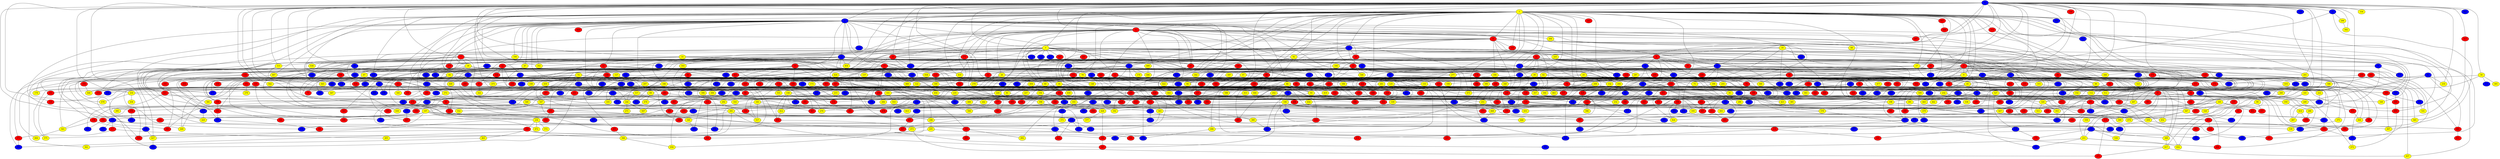 graph {
0 [style = filled fillcolor = blue];
1 [style = filled fillcolor = yellow];
2 [style = filled fillcolor = blue];
3 [style = filled fillcolor = yellow];
4 [style = filled fillcolor = red];
5 [style = filled fillcolor = red];
6 [style = filled fillcolor = red];
7 [style = filled fillcolor = red];
8 [style = filled fillcolor = red];
9 [style = filled fillcolor = yellow];
10 [style = filled fillcolor = yellow];
11 [style = filled fillcolor = red];
12 [style = filled fillcolor = red];
13 [style = filled fillcolor = blue];
14 [style = filled fillcolor = blue];
15 [style = filled fillcolor = blue];
16 [style = filled fillcolor = yellow];
17 [style = filled fillcolor = yellow];
18 [style = filled fillcolor = yellow];
19 [style = filled fillcolor = yellow];
20 [style = filled fillcolor = blue];
21 [style = filled fillcolor = blue];
22 [style = filled fillcolor = red];
23 [style = filled fillcolor = blue];
24 [style = filled fillcolor = red];
25 [style = filled fillcolor = yellow];
26 [style = filled fillcolor = yellow];
27 [style = filled fillcolor = blue];
28 [style = filled fillcolor = red];
29 [style = filled fillcolor = blue];
30 [style = filled fillcolor = blue];
31 [style = filled fillcolor = blue];
32 [style = filled fillcolor = red];
33 [style = filled fillcolor = red];
34 [style = filled fillcolor = red];
35 [style = filled fillcolor = red];
36 [style = filled fillcolor = blue];
37 [style = filled fillcolor = blue];
38 [style = filled fillcolor = red];
39 [style = filled fillcolor = yellow];
40 [style = filled fillcolor = red];
41 [style = filled fillcolor = blue];
42 [style = filled fillcolor = blue];
43 [style = filled fillcolor = red];
44 [style = filled fillcolor = yellow];
45 [style = filled fillcolor = yellow];
46 [style = filled fillcolor = blue];
47 [style = filled fillcolor = yellow];
48 [style = filled fillcolor = blue];
49 [style = filled fillcolor = blue];
50 [style = filled fillcolor = yellow];
51 [style = filled fillcolor = blue];
52 [style = filled fillcolor = blue];
53 [style = filled fillcolor = red];
54 [style = filled fillcolor = blue];
55 [style = filled fillcolor = blue];
56 [style = filled fillcolor = red];
57 [style = filled fillcolor = yellow];
58 [style = filled fillcolor = red];
59 [style = filled fillcolor = red];
60 [style = filled fillcolor = yellow];
61 [style = filled fillcolor = red];
62 [style = filled fillcolor = yellow];
63 [style = filled fillcolor = blue];
64 [style = filled fillcolor = blue];
65 [style = filled fillcolor = blue];
66 [style = filled fillcolor = red];
67 [style = filled fillcolor = yellow];
68 [style = filled fillcolor = yellow];
69 [style = filled fillcolor = yellow];
70 [style = filled fillcolor = blue];
71 [style = filled fillcolor = blue];
72 [style = filled fillcolor = yellow];
73 [style = filled fillcolor = red];
74 [style = filled fillcolor = red];
75 [style = filled fillcolor = yellow];
76 [style = filled fillcolor = red];
77 [style = filled fillcolor = red];
78 [style = filled fillcolor = yellow];
79 [style = filled fillcolor = blue];
80 [style = filled fillcolor = red];
81 [style = filled fillcolor = red];
82 [style = filled fillcolor = blue];
83 [style = filled fillcolor = red];
84 [style = filled fillcolor = yellow];
85 [style = filled fillcolor = yellow];
86 [style = filled fillcolor = red];
87 [style = filled fillcolor = red];
88 [style = filled fillcolor = red];
89 [style = filled fillcolor = yellow];
90 [style = filled fillcolor = red];
91 [style = filled fillcolor = yellow];
92 [style = filled fillcolor = yellow];
93 [style = filled fillcolor = yellow];
94 [style = filled fillcolor = yellow];
95 [style = filled fillcolor = blue];
96 [style = filled fillcolor = red];
97 [style = filled fillcolor = red];
98 [style = filled fillcolor = red];
99 [style = filled fillcolor = yellow];
100 [style = filled fillcolor = red];
101 [style = filled fillcolor = red];
102 [style = filled fillcolor = blue];
103 [style = filled fillcolor = blue];
104 [style = filled fillcolor = yellow];
105 [style = filled fillcolor = red];
106 [style = filled fillcolor = yellow];
107 [style = filled fillcolor = yellow];
108 [style = filled fillcolor = red];
109 [style = filled fillcolor = red];
110 [style = filled fillcolor = blue];
111 [style = filled fillcolor = blue];
112 [style = filled fillcolor = yellow];
113 [style = filled fillcolor = yellow];
114 [style = filled fillcolor = blue];
115 [style = filled fillcolor = blue];
116 [style = filled fillcolor = red];
117 [style = filled fillcolor = yellow];
118 [style = filled fillcolor = red];
119 [style = filled fillcolor = blue];
120 [style = filled fillcolor = red];
121 [style = filled fillcolor = red];
122 [style = filled fillcolor = yellow];
123 [style = filled fillcolor = red];
124 [style = filled fillcolor = blue];
125 [style = filled fillcolor = yellow];
126 [style = filled fillcolor = blue];
127 [style = filled fillcolor = yellow];
128 [style = filled fillcolor = red];
129 [style = filled fillcolor = red];
130 [style = filled fillcolor = blue];
131 [style = filled fillcolor = yellow];
132 [style = filled fillcolor = yellow];
133 [style = filled fillcolor = blue];
134 [style = filled fillcolor = red];
135 [style = filled fillcolor = red];
136 [style = filled fillcolor = blue];
137 [style = filled fillcolor = yellow];
138 [style = filled fillcolor = red];
139 [style = filled fillcolor = blue];
140 [style = filled fillcolor = blue];
141 [style = filled fillcolor = yellow];
142 [style = filled fillcolor = red];
143 [style = filled fillcolor = blue];
144 [style = filled fillcolor = red];
145 [style = filled fillcolor = blue];
146 [style = filled fillcolor = red];
147 [style = filled fillcolor = blue];
148 [style = filled fillcolor = yellow];
149 [style = filled fillcolor = red];
150 [style = filled fillcolor = red];
151 [style = filled fillcolor = red];
152 [style = filled fillcolor = yellow];
153 [style = filled fillcolor = blue];
154 [style = filled fillcolor = red];
155 [style = filled fillcolor = red];
156 [style = filled fillcolor = yellow];
157 [style = filled fillcolor = red];
158 [style = filled fillcolor = yellow];
159 [style = filled fillcolor = red];
160 [style = filled fillcolor = blue];
161 [style = filled fillcolor = blue];
162 [style = filled fillcolor = yellow];
163 [style = filled fillcolor = yellow];
164 [style = filled fillcolor = blue];
165 [style = filled fillcolor = yellow];
166 [style = filled fillcolor = yellow];
167 [style = filled fillcolor = blue];
168 [style = filled fillcolor = red];
169 [style = filled fillcolor = red];
170 [style = filled fillcolor = yellow];
171 [style = filled fillcolor = red];
172 [style = filled fillcolor = red];
173 [style = filled fillcolor = yellow];
174 [style = filled fillcolor = yellow];
175 [style = filled fillcolor = blue];
176 [style = filled fillcolor = red];
177 [style = filled fillcolor = red];
178 [style = filled fillcolor = blue];
179 [style = filled fillcolor = blue];
180 [style = filled fillcolor = yellow];
181 [style = filled fillcolor = red];
182 [style = filled fillcolor = red];
183 [style = filled fillcolor = yellow];
184 [style = filled fillcolor = yellow];
185 [style = filled fillcolor = red];
186 [style = filled fillcolor = yellow];
187 [style = filled fillcolor = yellow];
188 [style = filled fillcolor = red];
189 [style = filled fillcolor = red];
190 [style = filled fillcolor = red];
191 [style = filled fillcolor = red];
192 [style = filled fillcolor = yellow];
193 [style = filled fillcolor = yellow];
194 [style = filled fillcolor = yellow];
195 [style = filled fillcolor = red];
196 [style = filled fillcolor = red];
197 [style = filled fillcolor = red];
198 [style = filled fillcolor = yellow];
199 [style = filled fillcolor = yellow];
200 [style = filled fillcolor = red];
201 [style = filled fillcolor = yellow];
202 [style = filled fillcolor = blue];
203 [style = filled fillcolor = blue];
204 [style = filled fillcolor = yellow];
205 [style = filled fillcolor = red];
206 [style = filled fillcolor = red];
207 [style = filled fillcolor = yellow];
208 [style = filled fillcolor = yellow];
209 [style = filled fillcolor = blue];
210 [style = filled fillcolor = yellow];
211 [style = filled fillcolor = yellow];
212 [style = filled fillcolor = blue];
213 [style = filled fillcolor = red];
214 [style = filled fillcolor = red];
215 [style = filled fillcolor = yellow];
216 [style = filled fillcolor = yellow];
217 [style = filled fillcolor = red];
218 [style = filled fillcolor = red];
219 [style = filled fillcolor = red];
220 [style = filled fillcolor = yellow];
221 [style = filled fillcolor = red];
222 [style = filled fillcolor = yellow];
223 [style = filled fillcolor = red];
224 [style = filled fillcolor = red];
225 [style = filled fillcolor = yellow];
226 [style = filled fillcolor = blue];
227 [style = filled fillcolor = yellow];
228 [style = filled fillcolor = blue];
229 [style = filled fillcolor = blue];
230 [style = filled fillcolor = blue];
231 [style = filled fillcolor = blue];
232 [style = filled fillcolor = yellow];
233 [style = filled fillcolor = blue];
234 [style = filled fillcolor = red];
235 [style = filled fillcolor = yellow];
236 [style = filled fillcolor = yellow];
237 [style = filled fillcolor = red];
238 [style = filled fillcolor = blue];
239 [style = filled fillcolor = red];
240 [style = filled fillcolor = blue];
241 [style = filled fillcolor = red];
242 [style = filled fillcolor = yellow];
243 [style = filled fillcolor = blue];
244 [style = filled fillcolor = yellow];
245 [style = filled fillcolor = red];
246 [style = filled fillcolor = red];
247 [style = filled fillcolor = red];
248 [style = filled fillcolor = red];
249 [style = filled fillcolor = yellow];
250 [style = filled fillcolor = red];
251 [style = filled fillcolor = yellow];
252 [style = filled fillcolor = yellow];
253 [style = filled fillcolor = red];
254 [style = filled fillcolor = yellow];
255 [style = filled fillcolor = yellow];
256 [style = filled fillcolor = red];
257 [style = filled fillcolor = red];
258 [style = filled fillcolor = blue];
259 [style = filled fillcolor = red];
260 [style = filled fillcolor = yellow];
261 [style = filled fillcolor = yellow];
262 [style = filled fillcolor = red];
263 [style = filled fillcolor = red];
264 [style = filled fillcolor = yellow];
265 [style = filled fillcolor = red];
266 [style = filled fillcolor = blue];
267 [style = filled fillcolor = yellow];
268 [style = filled fillcolor = red];
269 [style = filled fillcolor = red];
270 [style = filled fillcolor = blue];
271 [style = filled fillcolor = yellow];
272 [style = filled fillcolor = blue];
273 [style = filled fillcolor = red];
274 [style = filled fillcolor = blue];
275 [style = filled fillcolor = blue];
276 [style = filled fillcolor = yellow];
277 [style = filled fillcolor = yellow];
278 [style = filled fillcolor = yellow];
279 [style = filled fillcolor = yellow];
280 [style = filled fillcolor = yellow];
281 [style = filled fillcolor = red];
282 [style = filled fillcolor = blue];
283 [style = filled fillcolor = red];
284 [style = filled fillcolor = yellow];
285 [style = filled fillcolor = red];
286 [style = filled fillcolor = yellow];
287 [style = filled fillcolor = yellow];
288 [style = filled fillcolor = red];
289 [style = filled fillcolor = red];
290 [style = filled fillcolor = red];
291 [style = filled fillcolor = yellow];
292 [style = filled fillcolor = yellow];
293 [style = filled fillcolor = blue];
294 [style = filled fillcolor = red];
295 [style = filled fillcolor = red];
296 [style = filled fillcolor = yellow];
297 [style = filled fillcolor = red];
298 [style = filled fillcolor = yellow];
299 [style = filled fillcolor = red];
300 [style = filled fillcolor = yellow];
301 [style = filled fillcolor = yellow];
302 [style = filled fillcolor = red];
303 [style = filled fillcolor = yellow];
304 [style = filled fillcolor = red];
305 [style = filled fillcolor = red];
306 [style = filled fillcolor = yellow];
307 [style = filled fillcolor = red];
308 [style = filled fillcolor = blue];
309 [style = filled fillcolor = yellow];
310 [style = filled fillcolor = red];
311 [style = filled fillcolor = blue];
312 [style = filled fillcolor = red];
313 [style = filled fillcolor = yellow];
314 [style = filled fillcolor = blue];
315 [style = filled fillcolor = yellow];
316 [style = filled fillcolor = yellow];
317 [style = filled fillcolor = red];
318 [style = filled fillcolor = blue];
319 [style = filled fillcolor = blue];
320 [style = filled fillcolor = yellow];
321 [style = filled fillcolor = blue];
322 [style = filled fillcolor = yellow];
323 [style = filled fillcolor = blue];
324 [style = filled fillcolor = blue];
325 [style = filled fillcolor = blue];
326 [style = filled fillcolor = red];
327 [style = filled fillcolor = red];
328 [style = filled fillcolor = red];
329 [style = filled fillcolor = red];
330 [style = filled fillcolor = blue];
331 [style = filled fillcolor = yellow];
332 [style = filled fillcolor = blue];
333 [style = filled fillcolor = red];
334 [style = filled fillcolor = yellow];
335 [style = filled fillcolor = yellow];
336 [style = filled fillcolor = yellow];
337 [style = filled fillcolor = red];
338 [style = filled fillcolor = yellow];
339 [style = filled fillcolor = yellow];
340 [style = filled fillcolor = blue];
341 [style = filled fillcolor = blue];
342 [style = filled fillcolor = blue];
343 [style = filled fillcolor = yellow];
344 [style = filled fillcolor = blue];
345 [style = filled fillcolor = blue];
346 [style = filled fillcolor = red];
347 [style = filled fillcolor = yellow];
348 [style = filled fillcolor = yellow];
349 [style = filled fillcolor = yellow];
350 [style = filled fillcolor = red];
351 [style = filled fillcolor = red];
352 [style = filled fillcolor = yellow];
353 [style = filled fillcolor = yellow];
354 [style = filled fillcolor = red];
355 [style = filled fillcolor = yellow];
356 [style = filled fillcolor = red];
357 [style = filled fillcolor = yellow];
358 [style = filled fillcolor = blue];
359 [style = filled fillcolor = yellow];
360 [style = filled fillcolor = blue];
361 [style = filled fillcolor = blue];
362 [style = filled fillcolor = blue];
363 [style = filled fillcolor = blue];
364 [style = filled fillcolor = red];
365 [style = filled fillcolor = yellow];
366 [style = filled fillcolor = yellow];
367 [style = filled fillcolor = red];
368 [style = filled fillcolor = yellow];
369 [style = filled fillcolor = blue];
370 [style = filled fillcolor = red];
371 [style = filled fillcolor = red];
372 [style = filled fillcolor = yellow];
373 [style = filled fillcolor = red];
374 [style = filled fillcolor = blue];
375 [style = filled fillcolor = yellow];
376 [style = filled fillcolor = blue];
377 [style = filled fillcolor = red];
378 [style = filled fillcolor = blue];
379 [style = filled fillcolor = red];
380 [style = filled fillcolor = blue];
381 [style = filled fillcolor = red];
382 [style = filled fillcolor = blue];
383 [style = filled fillcolor = red];
384 [style = filled fillcolor = blue];
385 [style = filled fillcolor = yellow];
386 [style = filled fillcolor = red];
387 [style = filled fillcolor = blue];
388 [style = filled fillcolor = blue];
389 [style = filled fillcolor = yellow];
390 [style = filled fillcolor = yellow];
391 [style = filled fillcolor = blue];
392 [style = filled fillcolor = yellow];
393 [style = filled fillcolor = blue];
394 [style = filled fillcolor = yellow];
395 [style = filled fillcolor = yellow];
396 [style = filled fillcolor = yellow];
397 [style = filled fillcolor = blue];
398 [style = filled fillcolor = yellow];
399 [style = filled fillcolor = blue];
400 [style = filled fillcolor = red];
401 [style = filled fillcolor = red];
402 [style = filled fillcolor = red];
403 [style = filled fillcolor = red];
404 [style = filled fillcolor = yellow];
405 [style = filled fillcolor = yellow];
406 [style = filled fillcolor = yellow];
407 [style = filled fillcolor = blue];
408 [style = filled fillcolor = red];
409 [style = filled fillcolor = yellow];
410 [style = filled fillcolor = yellow];
411 [style = filled fillcolor = blue];
412 [style = filled fillcolor = yellow];
413 [style = filled fillcolor = blue];
414 [style = filled fillcolor = yellow];
415 [style = filled fillcolor = blue];
416 [style = filled fillcolor = red];
417 [style = filled fillcolor = blue];
418 [style = filled fillcolor = blue];
419 [style = filled fillcolor = yellow];
420 [style = filled fillcolor = yellow];
421 [style = filled fillcolor = red];
422 [style = filled fillcolor = yellow];
423 [style = filled fillcolor = yellow];
424 [style = filled fillcolor = yellow];
425 [style = filled fillcolor = red];
426 [style = filled fillcolor = yellow];
427 [style = filled fillcolor = yellow];
428 [style = filled fillcolor = blue];
429 [style = filled fillcolor = red];
430 [style = filled fillcolor = yellow];
431 [style = filled fillcolor = blue];
432 [style = filled fillcolor = blue];
433 [style = filled fillcolor = blue];
434 [style = filled fillcolor = blue];
435 [style = filled fillcolor = yellow];
436 [style = filled fillcolor = yellow];
437 [style = filled fillcolor = red];
438 [style = filled fillcolor = blue];
439 [style = filled fillcolor = red];
440 [style = filled fillcolor = red];
441 [style = filled fillcolor = blue];
442 [style = filled fillcolor = yellow];
443 [style = filled fillcolor = yellow];
444 [style = filled fillcolor = blue];
445 [style = filled fillcolor = red];
446 [style = filled fillcolor = yellow];
447 [style = filled fillcolor = yellow];
448 [style = filled fillcolor = yellow];
449 [style = filled fillcolor = yellow];
450 [style = filled fillcolor = blue];
451 [style = filled fillcolor = red];
452 [style = filled fillcolor = red];
453 [style = filled fillcolor = red];
454 [style = filled fillcolor = yellow];
455 [style = filled fillcolor = blue];
456 [style = filled fillcolor = yellow];
457 [style = filled fillcolor = red];
458 [style = filled fillcolor = red];
459 [style = filled fillcolor = yellow];
460 [style = filled fillcolor = blue];
461 [style = filled fillcolor = red];
462 [style = filled fillcolor = red];
463 [style = filled fillcolor = yellow];
464 [style = filled fillcolor = blue];
465 [style = filled fillcolor = red];
466 [style = filled fillcolor = blue];
467 [style = filled fillcolor = yellow];
468 [style = filled fillcolor = yellow];
469 [style = filled fillcolor = blue];
470 [style = filled fillcolor = red];
471 [style = filled fillcolor = blue];
472 [style = filled fillcolor = yellow];
473 [style = filled fillcolor = yellow];
474 [style = filled fillcolor = blue];
475 [style = filled fillcolor = yellow];
476 [style = filled fillcolor = yellow];
477 [style = filled fillcolor = yellow];
478 [style = filled fillcolor = red];
479 [style = filled fillcolor = yellow];
480 [style = filled fillcolor = blue];
481 [style = filled fillcolor = red];
482 [style = filled fillcolor = blue];
483 [style = filled fillcolor = blue];
484 [style = filled fillcolor = blue];
485 [style = filled fillcolor = blue];
486 [style = filled fillcolor = red];
487 [style = filled fillcolor = yellow];
488 [style = filled fillcolor = red];
489 [style = filled fillcolor = blue];
490 [style = filled fillcolor = red];
491 [style = filled fillcolor = blue];
492 [style = filled fillcolor = yellow];
493 [style = filled fillcolor = red];
494 [style = filled fillcolor = red];
495 [style = filled fillcolor = blue];
496 [style = filled fillcolor = yellow];
497 [style = filled fillcolor = red];
498 [style = filled fillcolor = red];
499 [style = filled fillcolor = blue];
500 [style = filled fillcolor = red];
501 [style = filled fillcolor = blue];
502 [style = filled fillcolor = blue];
503 [style = filled fillcolor = red];
504 [style = filled fillcolor = yellow];
505 [style = filled fillcolor = blue];
506 [style = filled fillcolor = yellow];
507 [style = filled fillcolor = yellow];
508 [style = filled fillcolor = blue];
509 [style = filled fillcolor = yellow];
510 [style = filled fillcolor = red];
511 [style = filled fillcolor = yellow];
512 [style = filled fillcolor = yellow];
513 [style = filled fillcolor = blue];
514 [style = filled fillcolor = red];
515 [style = filled fillcolor = blue];
516 [style = filled fillcolor = blue];
517 [style = filled fillcolor = yellow];
518 [style = filled fillcolor = blue];
519 [style = filled fillcolor = blue];
520 [style = filled fillcolor = red];
521 [style = filled fillcolor = blue];
522 [style = filled fillcolor = blue];
523 [style = filled fillcolor = yellow];
524 [style = filled fillcolor = red];
525 [style = filled fillcolor = blue];
526 [style = filled fillcolor = yellow];
527 [style = filled fillcolor = yellow];
528 [style = filled fillcolor = red];
529 [style = filled fillcolor = blue];
530 [style = filled fillcolor = red];
531 [style = filled fillcolor = yellow];
532 [style = filled fillcolor = red];
533 [style = filled fillcolor = red];
534 [style = filled fillcolor = yellow];
535 [style = filled fillcolor = blue];
536 [style = filled fillcolor = yellow];
537 [style = filled fillcolor = red];
538 [style = filled fillcolor = blue];
539 [style = filled fillcolor = yellow];
540 [style = filled fillcolor = yellow];
541 [style = filled fillcolor = blue];
542 [style = filled fillcolor = red];
543 [style = filled fillcolor = yellow];
544 [style = filled fillcolor = red];
545 [style = filled fillcolor = yellow];
546 [style = filled fillcolor = yellow];
547 [style = filled fillcolor = yellow];
548 [style = filled fillcolor = red];
549 [style = filled fillcolor = yellow];
550 [style = filled fillcolor = blue];
551 [style = filled fillcolor = blue];
552 [style = filled fillcolor = yellow];
553 [style = filled fillcolor = yellow];
554 [style = filled fillcolor = red];
555 [style = filled fillcolor = yellow];
556 [style = filled fillcolor = blue];
557 [style = filled fillcolor = blue];
558 [style = filled fillcolor = red];
559 [style = filled fillcolor = yellow];
560 [style = filled fillcolor = blue];
561 [style = filled fillcolor = red];
562 [style = filled fillcolor = yellow];
563 [style = filled fillcolor = red];
564 [style = filled fillcolor = red];
565 [style = filled fillcolor = yellow];
566 [style = filled fillcolor = yellow];
567 [style = filled fillcolor = red];
568 [style = filled fillcolor = red];
569 [style = filled fillcolor = red];
570 [style = filled fillcolor = red];
571 [style = filled fillcolor = yellow];
572 [style = filled fillcolor = yellow];
573 [style = filled fillcolor = blue];
574 [style = filled fillcolor = blue];
575 [style = filled fillcolor = yellow];
576 [style = filled fillcolor = yellow];
577 [style = filled fillcolor = yellow];
578 [style = filled fillcolor = blue];
579 [style = filled fillcolor = red];
580 [style = filled fillcolor = red];
581 [style = filled fillcolor = yellow];
582 [style = filled fillcolor = red];
583 [style = filled fillcolor = red];
584 [style = filled fillcolor = red];
585 [style = filled fillcolor = blue];
586 [style = filled fillcolor = yellow];
587 [style = filled fillcolor = red];
588 [style = filled fillcolor = red];
589 [style = filled fillcolor = blue];
590 [style = filled fillcolor = red];
591 [style = filled fillcolor = red];
592 [style = filled fillcolor = blue];
593 [style = filled fillcolor = red];
594 [style = filled fillcolor = yellow];
595 [style = filled fillcolor = blue];
596 [style = filled fillcolor = blue];
597 [style = filled fillcolor = red];
598 [style = filled fillcolor = yellow];
599 [style = filled fillcolor = blue];
600 [style = filled fillcolor = red];
601 [style = filled fillcolor = yellow];
602 [style = filled fillcolor = blue];
603 [style = filled fillcolor = red];
604 [style = filled fillcolor = blue];
605 [style = filled fillcolor = blue];
606 [style = filled fillcolor = blue];
607 [style = filled fillcolor = yellow];
608 [style = filled fillcolor = red];
609 [style = filled fillcolor = red];
610 [style = filled fillcolor = blue];
611 [style = filled fillcolor = red];
612 [style = filled fillcolor = red];
613 [style = filled fillcolor = yellow];
614 [style = filled fillcolor = red];
615 [style = filled fillcolor = blue];
616 [style = filled fillcolor = red];
617 [style = filled fillcolor = yellow];
618 [style = filled fillcolor = blue];
619 [style = filled fillcolor = blue];
620 [style = filled fillcolor = blue];
621 [style = filled fillcolor = red];
622 [style = filled fillcolor = blue];
623 [style = filled fillcolor = red];
624 [style = filled fillcolor = yellow];
625 [style = filled fillcolor = blue];
626 [style = filled fillcolor = red];
627 [style = filled fillcolor = yellow];
628 [style = filled fillcolor = red];
629 [style = filled fillcolor = red];
630 [style = filled fillcolor = yellow];
631 [style = filled fillcolor = yellow];
632 [style = filled fillcolor = yellow];
633 [style = filled fillcolor = blue];
634 [style = filled fillcolor = red];
635 [style = filled fillcolor = yellow];
636 [style = filled fillcolor = red];
637 [style = filled fillcolor = blue];
638 [style = filled fillcolor = yellow];
639 [style = filled fillcolor = red];
640 [style = filled fillcolor = red];
641 [style = filled fillcolor = red];
642 [style = filled fillcolor = yellow];
643 [style = filled fillcolor = yellow];
644 [style = filled fillcolor = red];
645 [style = filled fillcolor = yellow];
646 [style = filled fillcolor = red];
647 [style = filled fillcolor = red];
648 [style = filled fillcolor = yellow];
649 [style = filled fillcolor = red];
650 [style = filled fillcolor = blue];
651 [style = filled fillcolor = blue];
652 [style = filled fillcolor = yellow];
653 [style = filled fillcolor = blue];
654 [style = filled fillcolor = yellow];
655 [style = filled fillcolor = red];
656 [style = filled fillcolor = yellow];
657 [style = filled fillcolor = yellow];
658 [style = filled fillcolor = yellow];
659 [style = filled fillcolor = yellow];
660 [style = filled fillcolor = yellow];
661 [style = filled fillcolor = red];
662 [style = filled fillcolor = blue];
663 [style = filled fillcolor = yellow];
664 [style = filled fillcolor = yellow];
665 [style = filled fillcolor = blue];
666 [style = filled fillcolor = yellow];
667 [style = filled fillcolor = red];
668 [style = filled fillcolor = yellow];
669 [style = filled fillcolor = red];
670 [style = filled fillcolor = blue];
671 [style = filled fillcolor = blue];
672 [style = filled fillcolor = yellow];
673 [style = filled fillcolor = yellow];
674 [style = filled fillcolor = yellow];
675 [style = filled fillcolor = red];
676 [style = filled fillcolor = blue];
677 [style = filled fillcolor = blue];
678 [style = filled fillcolor = yellow];
679 [style = filled fillcolor = blue];
680 [style = filled fillcolor = blue];
681 [style = filled fillcolor = blue];
682 [style = filled fillcolor = blue];
683 [style = filled fillcolor = blue];
684 [style = filled fillcolor = red];
685 [style = filled fillcolor = blue];
686 [style = filled fillcolor = red];
687 [style = filled fillcolor = red];
688 [style = filled fillcolor = red];
689 [style = filled fillcolor = red];
690 [style = filled fillcolor = blue];
691 [style = filled fillcolor = red];
0 -- 5;
0 -- 6;
0 -- 7;
0 -- 10;
0 -- 11;
0 -- 15;
0 -- 16;
0 -- 17;
0 -- 24;
0 -- 25;
0 -- 31;
0 -- 38;
0 -- 41;
0 -- 49;
0 -- 50;
0 -- 59;
0 -- 69;
0 -- 73;
0 -- 81;
0 -- 92;
0 -- 97;
0 -- 98;
0 -- 113;
0 -- 115;
0 -- 126;
0 -- 146;
0 -- 155;
0 -- 201;
0 -- 210;
0 -- 4;
0 -- 3;
0 -- 2;
0 -- 1;
0 -- 212;
0 -- 216;
0 -- 238;
0 -- 247;
0 -- 259;
0 -- 260;
0 -- 263;
0 -- 317;
0 -- 334;
0 -- 392;
0 -- 434;
0 -- 662;
0 -- 663;
1 -- 2;
1 -- 3;
1 -- 8;
1 -- 9;
1 -- 13;
1 -- 16;
1 -- 17;
1 -- 20;
1 -- 21;
1 -- 30;
1 -- 33;
1 -- 39;
1 -- 64;
1 -- 78;
1 -- 88;
1 -- 95;
1 -- 100;
1 -- 111;
1 -- 112;
1 -- 118;
1 -- 131;
1 -- 132;
1 -- 161;
1 -- 172;
1 -- 184;
1 -- 198;
1 -- 203;
1 -- 231;
1 -- 245;
1 -- 251;
1 -- 258;
1 -- 266;
1 -- 270;
1 -- 273;
1 -- 282;
1 -- 283;
1 -- 310;
1 -- 343;
1 -- 352;
1 -- 366;
1 -- 401;
1 -- 410;
1 -- 421;
1 -- 429;
1 -- 457;
1 -- 467;
1 -- 469;
1 -- 491;
1 -- 513;
1 -- 548;
1 -- 549;
1 -- 595;
1 -- 602;
1 -- 606;
1 -- 619;
1 -- 627;
1 -- 643;
1 -- 666;
2 -- 4;
2 -- 11;
2 -- 12;
2 -- 18;
2 -- 23;
2 -- 32;
2 -- 36;
2 -- 44;
2 -- 47;
2 -- 52;
2 -- 53;
2 -- 77;
2 -- 84;
2 -- 87;
2 -- 117;
2 -- 162;
2 -- 172;
2 -- 174;
2 -- 179;
2 -- 186;
2 -- 193;
2 -- 196;
2 -- 202;
2 -- 255;
2 -- 277;
2 -- 287;
2 -- 328;
2 -- 336;
2 -- 352;
2 -- 380;
2 -- 458;
2 -- 471;
2 -- 520;
2 -- 678;
2 -- 683;
2 -- 684;
3 -- 5;
3 -- 6;
3 -- 10;
3 -- 13;
3 -- 16;
3 -- 24;
3 -- 57;
3 -- 89;
3 -- 92;
3 -- 105;
3 -- 123;
3 -- 145;
3 -- 148;
3 -- 153;
3 -- 223;
3 -- 230;
3 -- 248;
3 -- 274;
3 -- 326;
3 -- 370;
3 -- 371;
3 -- 407;
3 -- 567;
3 -- 594;
3 -- 621;
3 -- 690;
4 -- 8;
4 -- 10;
4 -- 15;
4 -- 20;
4 -- 24;
4 -- 26;
4 -- 28;
4 -- 35;
4 -- 60;
4 -- 87;
4 -- 121;
4 -- 152;
4 -- 157;
4 -- 163;
4 -- 166;
4 -- 171;
4 -- 247;
4 -- 261;
4 -- 264;
4 -- 293;
4 -- 387;
4 -- 410;
4 -- 446;
4 -- 454;
4 -- 504;
4 -- 643;
5 -- 9;
5 -- 27;
5 -- 29;
5 -- 35;
5 -- 44;
5 -- 57;
5 -- 66;
5 -- 80;
5 -- 112;
5 -- 118;
5 -- 200;
5 -- 221;
5 -- 277;
5 -- 298;
5 -- 361;
5 -- 416;
5 -- 418;
5 -- 481;
5 -- 487;
5 -- 605;
5 -- 607;
5 -- 625;
6 -- 14;
6 -- 29;
6 -- 37;
6 -- 56;
6 -- 76;
6 -- 79;
6 -- 83;
6 -- 125;
6 -- 147;
6 -- 171;
6 -- 199;
6 -- 278;
6 -- 314;
6 -- 464;
7 -- 18;
7 -- 48;
7 -- 55;
7 -- 67;
7 -- 77;
7 -- 135;
7 -- 148;
7 -- 177;
7 -- 262;
7 -- 290;
7 -- 291;
7 -- 474;
7 -- 518;
7 -- 638;
7 -- 685;
8 -- 11;
8 -- 13;
8 -- 19;
8 -- 40;
8 -- 68;
8 -- 92;
8 -- 119;
8 -- 166;
8 -- 233;
8 -- 234;
8 -- 267;
8 -- 310;
8 -- 323;
8 -- 501;
9 -- 71;
9 -- 120;
9 -- 136;
9 -- 307;
9 -- 368;
9 -- 374;
9 -- 584;
9 -- 666;
10 -- 32;
10 -- 51;
10 -- 308;
10 -- 420;
10 -- 508;
10 -- 615;
10 -- 671;
11 -- 25;
11 -- 39;
11 -- 51;
11 -- 67;
11 -- 88;
11 -- 108;
11 -- 126;
11 -- 140;
11 -- 142;
11 -- 229;
11 -- 231;
11 -- 306;
11 -- 338;
11 -- 450;
11 -- 456;
11 -- 519;
11 -- 685;
12 -- 139;
12 -- 150;
12 -- 153;
12 -- 237;
12 -- 302;
12 -- 318;
12 -- 358;
12 -- 422;
12 -- 654;
13 -- 26;
13 -- 36;
13 -- 54;
13 -- 71;
13 -- 114;
13 -- 116;
13 -- 130;
13 -- 170;
13 -- 300;
13 -- 455;
13 -- 503;
13 -- 506;
13 -- 667;
14 -- 62;
14 -- 65;
14 -- 190;
14 -- 234;
14 -- 299;
14 -- 439;
14 -- 488;
14 -- 492;
14 -- 683;
15 -- 20;
15 -- 114;
15 -- 187;
15 -- 188;
15 -- 189;
15 -- 213;
15 -- 287;
15 -- 288;
15 -- 301;
15 -- 430;
15 -- 439;
15 -- 509;
15 -- 523;
15 -- 531;
16 -- 93;
16 -- 331;
16 -- 443;
16 -- 478;
16 -- 547;
16 -- 595;
16 -- 659;
17 -- 65;
17 -- 119;
17 -- 201;
17 -- 232;
17 -- 277;
17 -- 432;
17 -- 669;
18 -- 44;
18 -- 98;
18 -- 107;
18 -- 127;
18 -- 154;
18 -- 157;
18 -- 164;
18 -- 196;
18 -- 265;
18 -- 332;
18 -- 342;
18 -- 417;
18 -- 465;
18 -- 598;
19 -- 22;
19 -- 77;
19 -- 139;
19 -- 151;
19 -- 288;
19 -- 325;
19 -- 657;
20 -- 29;
20 -- 34;
20 -- 58;
20 -- 59;
20 -- 63;
20 -- 66;
20 -- 103;
20 -- 128;
20 -- 129;
20 -- 279;
20 -- 315;
20 -- 373;
20 -- 466;
20 -- 486;
20 -- 505;
20 -- 522;
20 -- 523;
20 -- 586;
20 -- 617;
20 -- 673;
21 -- 28;
21 -- 55;
21 -- 94;
21 -- 105;
21 -- 186;
21 -- 201;
21 -- 225;
21 -- 241;
21 -- 246;
21 -- 249;
21 -- 262;
21 -- 287;
21 -- 289;
21 -- 294;
21 -- 489;
21 -- 512;
21 -- 561;
22 -- 30;
22 -- 39;
22 -- 42;
22 -- 65;
22 -- 73;
22 -- 104;
22 -- 163;
22 -- 176;
22 -- 208;
22 -- 267;
22 -- 320;
22 -- 330;
22 -- 349;
22 -- 379;
22 -- 526;
22 -- 600;
22 -- 639;
22 -- 658;
23 -- 33;
23 -- 36;
23 -- 43;
23 -- 47;
23 -- 53;
23 -- 55;
23 -- 72;
23 -- 87;
23 -- 113;
23 -- 137;
23 -- 138;
23 -- 147;
23 -- 149;
23 -- 164;
23 -- 171;
23 -- 244;
23 -- 256;
23 -- 337;
23 -- 347;
23 -- 351;
23 -- 352;
23 -- 418;
23 -- 454;
23 -- 470;
23 -- 508;
23 -- 552;
23 -- 618;
24 -- 30;
24 -- 86;
24 -- 111;
24 -- 134;
24 -- 236;
24 -- 302;
24 -- 495;
24 -- 660;
25 -- 49;
25 -- 132;
25 -- 182;
25 -- 192;
25 -- 204;
25 -- 205;
25 -- 211;
25 -- 255;
25 -- 338;
26 -- 40;
26 -- 75;
26 -- 131;
26 -- 186;
26 -- 278;
26 -- 553;
26 -- 639;
27 -- 45;
27 -- 54;
27 -- 250;
27 -- 309;
27 -- 337;
27 -- 380;
27 -- 403;
27 -- 406;
27 -- 427;
27 -- 437;
27 -- 632;
28 -- 33;
28 -- 66;
28 -- 85;
28 -- 496;
28 -- 673;
30 -- 38;
30 -- 74;
30 -- 162;
30 -- 266;
30 -- 268;
30 -- 403;
30 -- 619;
31 -- 75;
31 -- 296;
31 -- 480;
32 -- 78;
32 -- 86;
32 -- 97;
32 -- 135;
32 -- 230;
32 -- 239;
32 -- 304;
32 -- 321;
32 -- 381;
32 -- 467;
32 -- 518;
32 -- 538;
32 -- 580;
32 -- 658;
33 -- 67;
33 -- 106;
33 -- 135;
33 -- 137;
33 -- 168;
33 -- 176;
33 -- 204;
33 -- 303;
33 -- 546;
33 -- 606;
33 -- 626;
34 -- 214;
34 -- 539;
34 -- 641;
35 -- 182;
35 -- 326;
36 -- 46;
36 -- 60;
36 -- 188;
36 -- 307;
36 -- 356;
36 -- 448;
36 -- 475;
36 -- 490;
37 -- 43;
37 -- 132;
37 -- 367;
37 -- 422;
37 -- 612;
38 -- 45;
38 -- 60;
38 -- 74;
38 -- 84;
38 -- 89;
38 -- 114;
38 -- 139;
38 -- 159;
38 -- 185;
38 -- 194;
38 -- 591;
38 -- 603;
39 -- 109;
39 -- 189;
39 -- 199;
39 -- 223;
39 -- 248;
39 -- 366;
39 -- 390;
40 -- 313;
40 -- 532;
40 -- 574;
41 -- 398;
41 -- 421;
41 -- 519;
42 -- 81;
42 -- 94;
42 -- 106;
42 -- 128;
42 -- 160;
42 -- 255;
42 -- 292;
42 -- 631;
43 -- 69;
43 -- 95;
43 -- 178;
43 -- 222;
43 -- 254;
43 -- 339;
43 -- 656;
44 -- 173;
44 -- 202;
44 -- 289;
44 -- 543;
44 -- 630;
45 -- 49;
45 -- 200;
45 -- 294;
45 -- 330;
45 -- 588;
46 -- 73;
46 -- 174;
46 -- 460;
46 -- 535;
46 -- 538;
46 -- 647;
46 -- 668;
47 -- 115;
48 -- 175;
48 -- 239;
48 -- 487;
48 -- 636;
48 -- 671;
49 -- 100;
49 -- 165;
49 -- 177;
49 -- 249;
49 -- 267;
49 -- 301;
49 -- 312;
49 -- 382;
49 -- 633;
50 -- 100;
50 -- 133;
50 -- 365;
50 -- 593;
51 -- 85;
51 -- 184;
51 -- 250;
51 -- 374;
51 -- 562;
51 -- 583;
51 -- 622;
52 -- 93;
52 -- 129;
52 -- 244;
52 -- 415;
52 -- 447;
52 -- 547;
52 -- 648;
53 -- 78;
53 -- 90;
53 -- 109;
53 -- 295;
53 -- 316;
53 -- 358;
53 -- 465;
54 -- 214;
54 -- 252;
54 -- 319;
54 -- 437;
54 -- 443;
54 -- 504;
54 -- 597;
55 -- 323;
55 -- 427;
56 -- 625;
57 -- 94;
57 -- 97;
57 -- 368;
57 -- 373;
57 -- 449;
58 -- 533;
59 -- 160;
59 -- 212;
59 -- 391;
59 -- 451;
59 -- 474;
60 -- 79;
60 -- 91;
60 -- 105;
60 -- 221;
60 -- 416;
60 -- 440;
60 -- 599;
61 -- 485;
62 -- 96;
62 -- 155;
62 -- 224;
62 -- 348;
62 -- 394;
62 -- 584;
62 -- 629;
63 -- 69;
63 -- 81;
63 -- 115;
63 -- 227;
63 -- 480;
63 -- 670;
64 -- 159;
64 -- 165;
64 -- 203;
64 -- 657;
65 -- 76;
65 -- 148;
65 -- 261;
65 -- 345;
65 -- 515;
65 -- 685;
66 -- 293;
66 -- 347;
66 -- 670;
67 -- 101;
67 -- 110;
67 -- 155;
67 -- 243;
67 -- 447;
68 -- 557;
69 -- 138;
69 -- 320;
69 -- 393;
69 -- 476;
70 -- 402;
70 -- 446;
70 -- 578;
71 -- 232;
71 -- 399;
71 -- 527;
71 -- 541;
71 -- 542;
71 -- 650;
72 -- 175;
72 -- 181;
72 -- 242;
72 -- 262;
72 -- 327;
72 -- 378;
72 -- 430;
72 -- 573;
72 -- 636;
74 -- 86;
74 -- 335;
74 -- 512;
74 -- 536;
75 -- 385;
76 -- 117;
76 -- 152;
76 -- 515;
76 -- 564;
77 -- 224;
77 -- 354;
77 -- 393;
77 -- 400;
77 -- 410;
77 -- 424;
77 -- 430;
78 -- 122;
78 -- 131;
78 -- 220;
78 -- 232;
78 -- 270;
78 -- 449;
78 -- 525;
78 -- 628;
78 -- 645;
78 -- 674;
79 -- 106;
79 -- 183;
79 -- 188;
79 -- 193;
79 -- 256;
79 -- 316;
79 -- 484;
79 -- 563;
79 -- 684;
80 -- 152;
81 -- 143;
81 -- 168;
81 -- 211;
81 -- 226;
81 -- 286;
81 -- 339;
81 -- 383;
81 -- 413;
81 -- 470;
81 -- 526;
81 -- 549;
81 -- 654;
82 -- 175;
82 -- 210;
82 -- 471;
82 -- 481;
84 -- 93;
84 -- 112;
84 -- 157;
84 -- 222;
84 -- 290;
84 -- 306;
84 -- 419;
84 -- 431;
84 -- 509;
84 -- 691;
85 -- 301;
85 -- 624;
87 -- 192;
87 -- 194;
88 -- 182;
89 -- 136;
90 -- 203;
90 -- 491;
90 -- 525;
90 -- 680;
91 -- 218;
91 -- 687;
92 -- 128;
92 -- 162;
92 -- 169;
93 -- 161;
93 -- 406;
94 -- 149;
94 -- 456;
95 -- 98;
95 -- 242;
95 -- 254;
95 -- 280;
95 -- 311;
95 -- 423;
96 -- 103;
96 -- 158;
96 -- 333;
96 -- 652;
97 -- 322;
98 -- 121;
98 -- 279;
98 -- 395;
99 -- 257;
99 -- 652;
100 -- 200;
101 -- 120;
101 -- 178;
101 -- 276;
101 -- 444;
102 -- 122;
102 -- 183;
102 -- 388;
102 -- 590;
102 -- 660;
103 -- 134;
103 -- 401;
104 -- 253;
104 -- 370;
105 -- 344;
105 -- 355;
105 -- 387;
105 -- 400;
105 -- 536;
105 -- 588;
105 -- 614;
105 -- 621;
106 -- 107;
106 -- 189;
106 -- 209;
106 -- 213;
106 -- 253;
106 -- 291;
106 -- 319;
106 -- 382;
106 -- 587;
107 -- 126;
107 -- 138;
107 -- 142;
107 -- 236;
107 -- 298;
107 -- 324;
107 -- 346;
107 -- 356;
107 -- 402;
107 -- 411;
107 -- 420;
107 -- 466;
107 -- 472;
107 -- 568;
108 -- 116;
108 -- 167;
108 -- 240;
108 -- 367;
109 -- 253;
109 -- 600;
109 -- 602;
109 -- 653;
110 -- 268;
110 -- 298;
110 -- 535;
111 -- 237;
111 -- 475;
112 -- 612;
113 -- 634;
113 -- 645;
114 -- 205;
115 -- 214;
115 -- 272;
115 -- 335;
116 -- 144;
116 -- 297;
116 -- 355;
116 -- 362;
116 -- 555;
117 -- 244;
117 -- 335;
117 -- 428;
118 -- 337;
118 -- 433;
118 -- 620;
118 -- 635;
119 -- 342;
119 -- 388;
119 -- 432;
119 -- 558;
120 -- 129;
120 -- 288;
121 -- 397;
122 -- 205;
122 -- 215;
122 -- 228;
122 -- 318;
122 -- 391;
122 -- 575;
123 -- 144;
123 -- 500;
124 -- 198;
124 -- 233;
124 -- 523;
124 -- 569;
124 -- 573;
125 -- 252;
125 -- 445;
125 -- 483;
125 -- 544;
125 -- 614;
126 -- 143;
126 -- 217;
126 -- 449;
126 -- 637;
127 -- 207;
127 -- 228;
127 -- 239;
127 -- 341;
127 -- 498;
128 -- 235;
128 -- 248;
129 -- 144;
129 -- 226;
129 -- 259;
129 -- 468;
129 -- 479;
129 -- 650;
130 -- 483;
131 -- 156;
131 -- 169;
131 -- 441;
131 -- 598;
134 -- 193;
134 -- 308;
134 -- 551;
135 -- 180;
136 -- 445;
136 -- 533;
137 -- 235;
137 -- 452;
138 -- 434;
138 -- 543;
139 -- 190;
139 -- 557;
141 -- 359;
141 -- 514;
143 -- 211;
143 -- 368;
143 -- 401;
143 -- 425;
143 -- 534;
143 -- 570;
144 -- 517;
147 -- 220;
147 -- 275;
147 -- 503;
148 -- 275;
149 -- 312;
149 -- 328;
149 -- 398;
149 -- 437;
151 -- 354;
151 -- 408;
151 -- 527;
152 -- 320;
153 -- 361;
154 -- 191;
154 -- 195;
154 -- 642;
154 -- 648;
155 -- 220;
155 -- 631;
156 -- 629;
156 -- 656;
157 -- 686;
158 -- 219;
158 -- 285;
158 -- 309;
158 -- 412;
158 -- 452;
158 -- 478;
159 -- 303;
159 -- 331;
159 -- 340;
159 -- 537;
159 -- 649;
160 -- 165;
160 -- 626;
160 -- 672;
161 -- 362;
161 -- 427;
161 -- 661;
163 -- 318;
164 -- 394;
164 -- 508;
165 -- 192;
165 -- 257;
165 -- 354;
165 -- 526;
165 -- 550;
166 -- 206;
166 -- 213;
166 -- 348;
166 -- 528;
167 -- 258;
167 -- 671;
168 -- 502;
168 -- 608;
168 -- 609;
168 -- 624;
168 -- 631;
169 -- 360;
169 -- 607;
171 -- 585;
171 -- 605;
171 -- 664;
171 -- 677;
172 -- 246;
172 -- 541;
172 -- 593;
173 -- 331;
175 -- 215;
175 -- 281;
175 -- 297;
176 -- 233;
176 -- 386;
176 -- 390;
176 -- 425;
176 -- 691;
177 -- 561;
177 -- 594;
179 -- 274;
179 -- 379;
180 -- 216;
180 -- 663;
181 -- 240;
181 -- 243;
183 -- 367;
183 -- 490;
183 -- 517;
184 -- 528;
186 -- 272;
186 -- 279;
186 -- 441;
186 -- 507;
186 -- 640;
187 -- 404;
188 -- 302;
189 -- 309;
189 -- 324;
190 -- 251;
190 -- 263;
190 -- 423;
190 -- 686;
193 -- 497;
193 -- 514;
195 -- 314;
195 -- 421;
195 -- 466;
196 -- 372;
196 -- 378;
196 -- 494;
196 -- 593;
197 -- 453;
198 -- 426;
198 -- 534;
199 -- 260;
199 -- 499;
199 -- 613;
200 -- 212;
202 -- 372;
203 -- 493;
204 -- 399;
205 -- 230;
205 -- 389;
206 -- 284;
206 -- 294;
207 -- 634;
207 -- 673;
208 -- 314;
208 -- 340;
208 -- 341;
208 -- 351;
208 -- 394;
208 -- 429;
209 -- 571;
209 -- 647;
211 -- 369;
211 -- 408;
211 -- 505;
211 -- 632;
212 -- 218;
212 -- 496;
212 -- 607;
213 -- 661;
214 -- 343;
214 -- 396;
215 -- 243;
215 -- 263;
216 -- 283;
216 -- 436;
216 -- 678;
217 -- 371;
217 -- 405;
218 -- 329;
218 -- 341;
219 -- 397;
220 -- 240;
220 -- 251;
220 -- 588;
221 -- 653;
222 -- 413;
223 -- 411;
223 -- 676;
223 -- 688;
224 -- 483;
224 -- 563;
224 -- 643;
227 -- 229;
228 -- 292;
229 -- 265;
229 -- 283;
229 -- 478;
231 -- 327;
231 -- 372;
231 -- 610;
232 -- 285;
232 -- 403;
232 -- 633;
235 -- 387;
236 -- 295;
236 -- 326;
236 -- 431;
236 -- 472;
236 -- 539;
236 -- 572;
237 -- 357;
237 -- 425;
239 -- 281;
240 -- 543;
240 -- 676;
241 -- 344;
241 -- 556;
244 -- 271;
244 -- 376;
244 -- 507;
246 -- 683;
248 -- 270;
248 -- 464;
250 -- 429;
250 -- 576;
251 -- 497;
252 -- 400;
252 -- 438;
252 -- 440;
253 -- 554;
253 -- 590;
253 -- 691;
255 -- 597;
256 -- 582;
259 -- 651;
260 -- 609;
261 -- 364;
261 -- 535;
261 -- 601;
262 -- 290;
262 -- 293;
262 -- 545;
262 -- 640;
263 -- 353;
263 -- 462;
263 -- 471;
263 -- 474;
264 -- 649;
267 -- 453;
267 -- 530;
268 -- 284;
269 -- 345;
269 -- 565;
273 -- 479;
274 -- 438;
277 -- 339;
277 -- 563;
278 -- 381;
278 -- 451;
281 -- 369;
281 -- 488;
281 -- 622;
281 -- 651;
282 -- 414;
285 -- 412;
286 -- 579;
287 -- 477;
287 -- 598;
288 -- 592;
291 -- 349;
291 -- 416;
291 -- 566;
291 -- 587;
293 -- 359;
293 -- 363;
293 -- 428;
293 -- 665;
294 -- 353;
295 -- 492;
295 -- 616;
295 -- 689;
296 -- 392;
297 -- 540;
298 -- 435;
300 -- 476;
300 -- 510;
301 -- 347;
301 -- 432;
302 -- 321;
305 -- 360;
305 -- 586;
307 -- 357;
307 -- 444;
308 -- 376;
308 -- 389;
313 -- 388;
314 -- 385;
314 -- 632;
315 -- 375;
315 -- 574;
317 -- 565;
320 -- 329;
320 -- 353;
320 -- 511;
321 -- 346;
324 -- 415;
324 -- 455;
324 -- 473;
324 -- 623;
325 -- 377;
326 -- 463;
326 -- 544;
326 -- 566;
326 -- 592;
326 -- 596;
326 -- 640;
327 -- 459;
327 -- 680;
328 -- 382;
328 -- 568;
331 -- 510;
331 -- 553;
331 -- 627;
332 -- 406;
335 -- 417;
335 -- 551;
336 -- 500;
336 -- 556;
339 -- 376;
339 -- 601;
342 -- 343;
342 -- 589;
343 -- 415;
344 -- 377;
344 -- 405;
344 -- 426;
347 -- 408;
347 -- 459;
347 -- 485;
347 -- 674;
349 -- 363;
350 -- 648;
351 -- 575;
353 -- 361;
355 -- 461;
355 -- 552;
356 -- 381;
356 -- 482;
357 -- 389;
357 -- 548;
359 -- 414;
360 -- 531;
362 -- 621;
368 -- 617;
370 -- 679;
371 -- 596;
372 -- 470;
372 -- 547;
373 -- 380;
375 -- 539;
379 -- 519;
380 -- 486;
384 -- 402;
384 -- 582;
389 -- 606;
398 -- 608;
399 -- 464;
402 -- 462;
402 -- 569;
402 -- 644;
404 -- 581;
404 -- 628;
406 -- 541;
406 -- 561;
409 -- 506;
411 -- 533;
412 -- 452;
413 -- 655;
414 -- 487;
414 -- 579;
416 -- 481;
416 -- 618;
417 -- 420;
421 -- 482;
421 -- 581;
424 -- 605;
424 -- 681;
426 -- 544;
426 -- 577;
427 -- 585;
427 -- 652;
431 -- 623;
432 -- 668;
432 -- 679;
434 -- 627;
435 -- 564;
435 -- 575;
438 -- 468;
441 -- 442;
441 -- 443;
441 -- 670;
443 -- 669;
444 -- 520;
445 -- 597;
446 -- 603;
451 -- 616;
452 -- 473;
457 -- 646;
459 -- 480;
459 -- 484;
461 -- 565;
462 -- 550;
463 -- 562;
465 -- 537;
465 -- 687;
467 -- 596;
467 -- 613;
468 -- 501;
469 -- 503;
469 -- 634;
470 -- 554;
471 -- 559;
473 -- 500;
473 -- 675;
474 -- 524;
475 -- 568;
475 -- 622;
476 -- 630;
479 -- 516;
481 -- 611;
483 -- 530;
483 -- 615;
486 -- 600;
488 -- 489;
488 -- 613;
493 -- 566;
495 -- 510;
495 -- 517;
496 -- 676;
497 -- 521;
509 -- 516;
511 -- 624;
513 -- 536;
514 -- 560;
514 -- 675;
516 -- 550;
516 -- 677;
518 -- 577;
527 -- 529;
527 -- 548;
527 -- 595;
529 -- 570;
533 -- 573;
533 -- 604;
543 -- 664;
544 -- 587;
547 -- 558;
547 -- 667;
548 -- 604;
557 -- 576;
558 -- 580;
566 -- 656;
568 -- 690;
573 -- 672;
576 -- 585;
576 -- 617;
583 -- 590;
586 -- 682;
599 -- 647;
600 -- 672;
602 -- 665;
617 -- 657;
617 -- 675;
619 -- 642;
621 -- 667;
627 -- 653;
628 -- 684;
639 -- 690;
655 -- 666;
}
